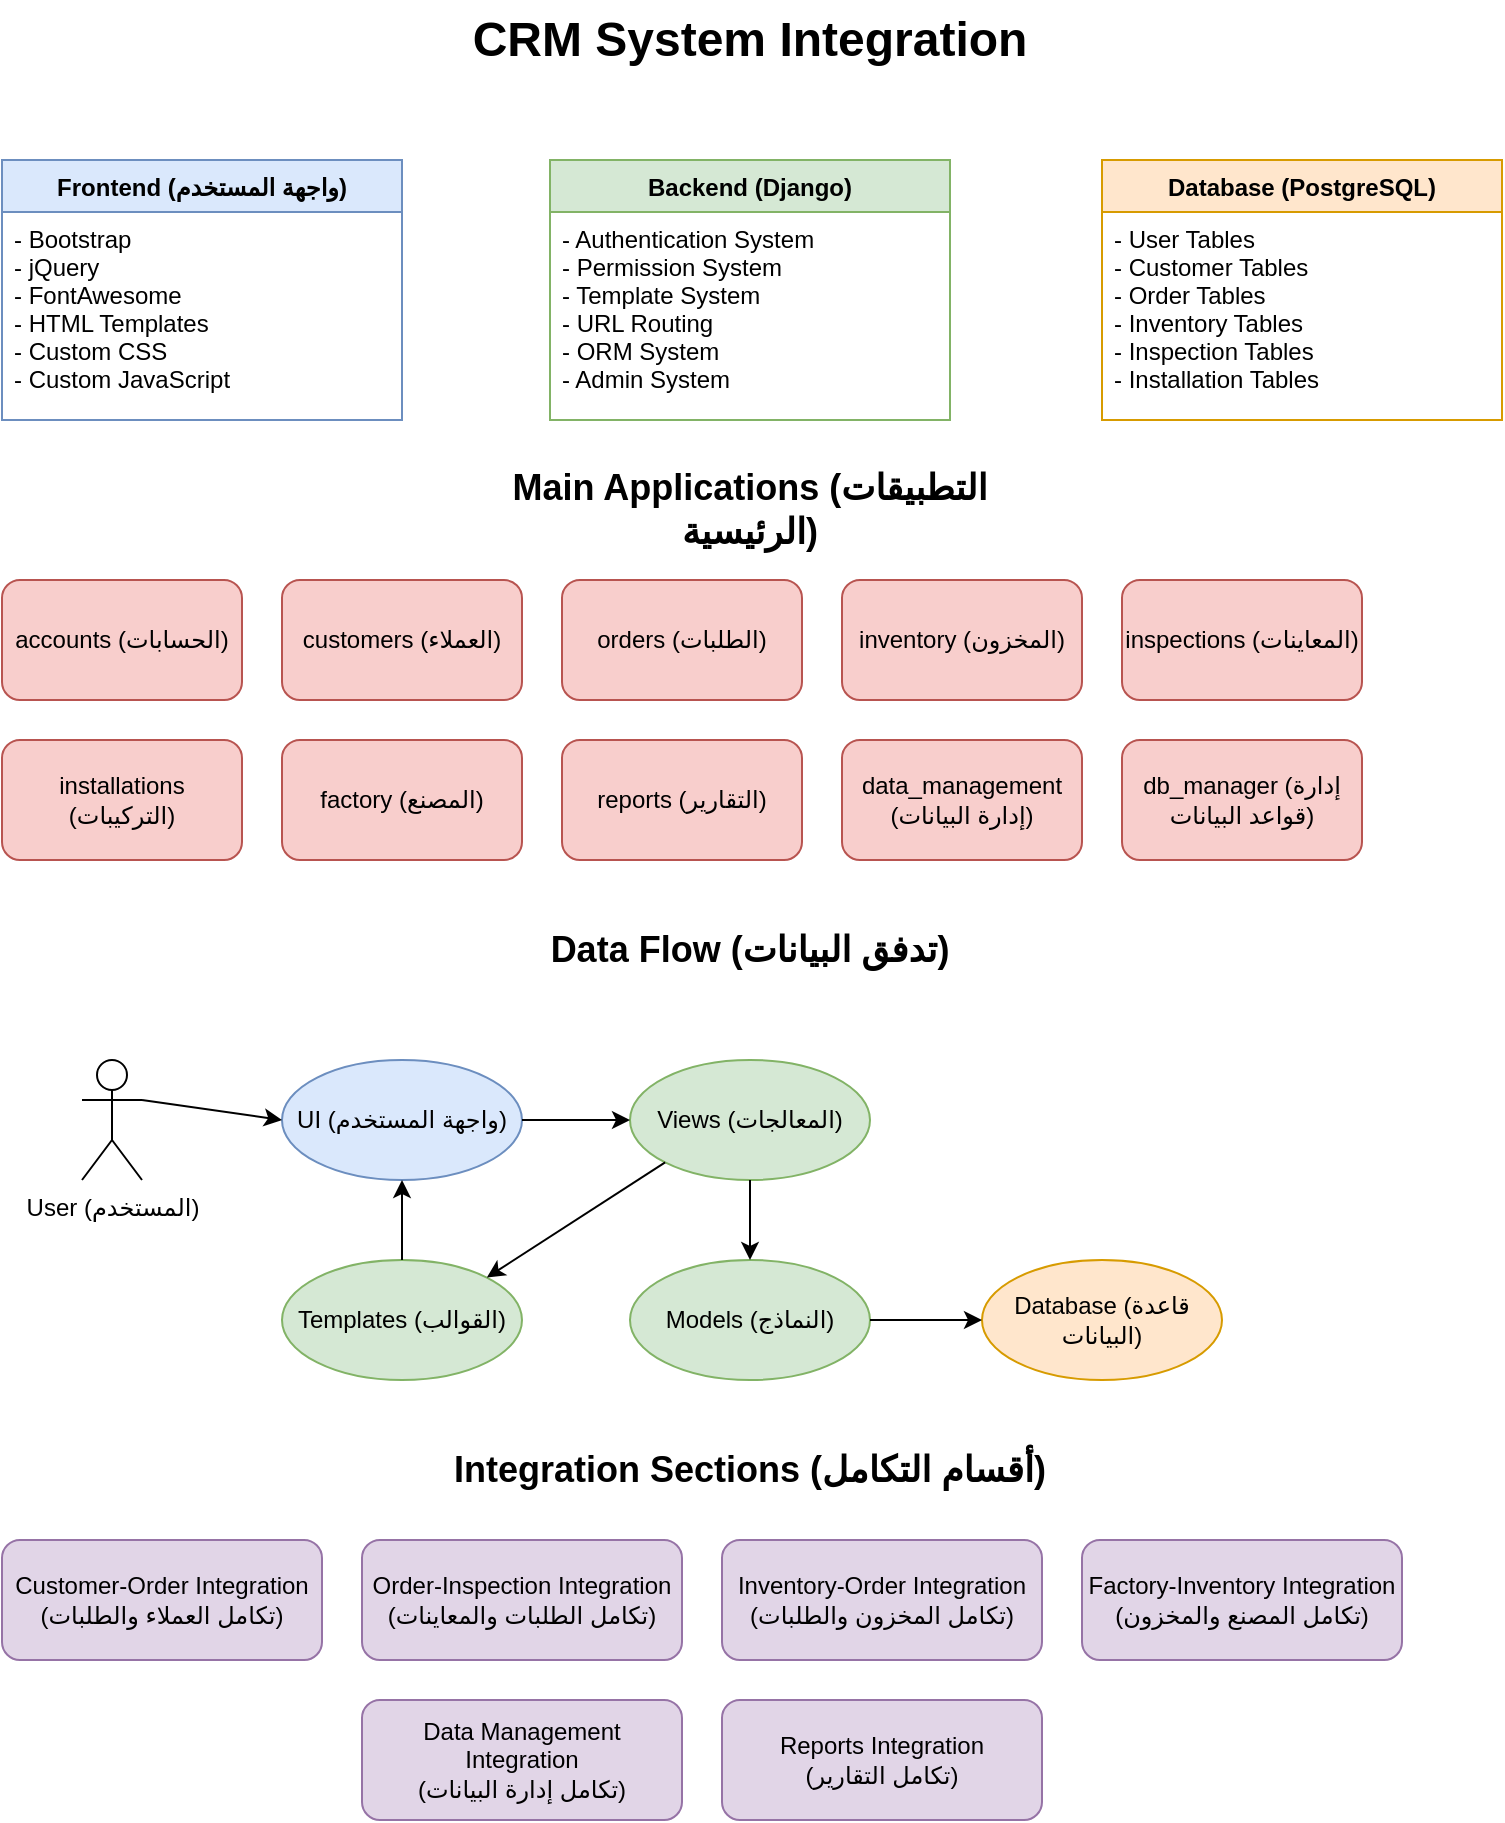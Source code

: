 <mxfile>
    <diagram id="C5RBs43oDa-KdzZeNtuy" name="CRM System Integration">
        <mxGraphModel dx="549" dy="559" grid="1" gridSize="10" guides="1" tooltips="1" connect="1" arrows="1" fold="1" page="1" pageScale="1" pageWidth="827" pageHeight="1169" math="0" shadow="0">
            <root>
                <mxCell id="WIyWlLk6GJQsqaUBKTNV-0"/>
                <mxCell id="WIyWlLk6GJQsqaUBKTNV-1" parent="WIyWlLk6GJQsqaUBKTNV-0"/>
                <mxCell id="main-title" value="CRM System Integration" style="text;html=1;strokeColor=none;fillColor=none;align=center;verticalAlign=middle;whiteSpace=wrap;rounded=0;fontSize=24;fontStyle=1" parent="WIyWlLk6GJQsqaUBKTNV-1" vertex="1">
                    <mxGeometry x="264" y="20" width="300" height="40" as="geometry"/>
                </mxCell>
                <mxCell id="frontend" value="Frontend (واجهة المستخدم)" style="swimlane;fontStyle=1;align=center;verticalAlign=top;childLayout=stackLayout;horizontal=1;startSize=26;horizontalStack=0;resizeParent=1;resizeParentMax=0;resizeLast=0;collapsible=1;marginBottom=0;fillColor=#dae8fc;strokeColor=#6c8ebf;" parent="WIyWlLk6GJQsqaUBKTNV-1" vertex="1">
                    <mxGeometry x="40" y="100" width="200" height="130" as="geometry"/>
                </mxCell>
                <mxCell id="frontend-list" value="- Bootstrap&#xa;- jQuery&#xa;- FontAwesome&#xa;- HTML Templates&#xa;- Custom CSS&#xa;- Custom JavaScript" style="text;strokeColor=none;fillColor=none;align=left;verticalAlign=top;spacingLeft=4;spacingRight=4;overflow=hidden;rotatable=0;points=[[0,0.5],[1,0.5]];portConstraint=eastwest;" parent="frontend" vertex="1">
                    <mxGeometry y="26" width="200" height="104" as="geometry"/>
                </mxCell>
                <mxCell id="backend" value="Backend (Django)" style="swimlane;fontStyle=1;align=center;verticalAlign=top;childLayout=stackLayout;horizontal=1;startSize=26;horizontalStack=0;resizeParent=1;resizeParentMax=0;resizeLast=0;collapsible=1;marginBottom=0;fillColor=#d5e8d4;strokeColor=#82b366;" parent="WIyWlLk6GJQsqaUBKTNV-1" vertex="1">
                    <mxGeometry x="314" y="100" width="200" height="130" as="geometry"/>
                </mxCell>
                <mxCell id="backend-list" value="- Authentication System&#xa;- Permission System&#xa;- Template System&#xa;- URL Routing&#xa;- ORM System&#xa;- Admin System" style="text;strokeColor=none;fillColor=none;align=left;verticalAlign=top;spacingLeft=4;spacingRight=4;overflow=hidden;rotatable=0;points=[[0,0.5],[1,0.5]];portConstraint=eastwest;" parent="backend" vertex="1">
                    <mxGeometry y="26" width="200" height="104" as="geometry"/>
                </mxCell>
                <mxCell id="database" value="Database (PostgreSQL)" style="swimlane;fontStyle=1;align=center;verticalAlign=top;childLayout=stackLayout;horizontal=1;startSize=26;horizontalStack=0;resizeParent=1;resizeParentMax=0;resizeLast=0;collapsible=1;marginBottom=0;fillColor=#ffe6cc;strokeColor=#d79b00;" parent="WIyWlLk6GJQsqaUBKTNV-1" vertex="1">
                    <mxGeometry x="590" y="100" width="200" height="130" as="geometry"/>
                </mxCell>
                <mxCell id="database-list" value="- User Tables&#xa;- Customer Tables&#xa;- Order Tables&#xa;- Inventory Tables&#xa;- Inspection Tables&#xa;- Installation Tables" style="text;strokeColor=none;fillColor=none;align=left;verticalAlign=top;spacingLeft=4;spacingRight=4;overflow=hidden;rotatable=0;points=[[0,0.5],[1,0.5]];portConstraint=eastwest;" parent="database" vertex="1">
                    <mxGeometry y="26" width="200" height="104" as="geometry"/>
                </mxCell>
                <mxCell id="apps-title" value="Main Applications (التطبيقات الرئيسية)" style="text;html=1;strokeColor=none;fillColor=none;align=center;verticalAlign=middle;whiteSpace=wrap;rounded=0;fontSize=18;fontStyle=1" parent="WIyWlLk6GJQsqaUBKTNV-1" vertex="1">
                    <mxGeometry x="264" y="260" width="300" height="30" as="geometry"/>
                </mxCell>
                <mxCell id="accounts" value="accounts (الحسابات)" style="rounded=1;whiteSpace=wrap;html=1;fillColor=#f8cecc;strokeColor=#b85450;" parent="WIyWlLk6GJQsqaUBKTNV-1" vertex="1">
                    <mxGeometry x="40" y="310" width="120" height="60" as="geometry"/>
                </mxCell>
                <mxCell id="customers" value="customers (العملاء)" style="rounded=1;whiteSpace=wrap;html=1;fillColor=#f8cecc;strokeColor=#b85450;" parent="WIyWlLk6GJQsqaUBKTNV-1" vertex="1">
                    <mxGeometry x="180" y="310" width="120" height="60" as="geometry"/>
                </mxCell>
                <mxCell id="orders" value="orders (الطلبات)" style="rounded=1;whiteSpace=wrap;html=1;fillColor=#f8cecc;strokeColor=#b85450;" parent="WIyWlLk6GJQsqaUBKTNV-1" vertex="1">
                    <mxGeometry x="320" y="310" width="120" height="60" as="geometry"/>
                </mxCell>
                <mxCell id="inventory" value="inventory (المخزون)" style="rounded=1;whiteSpace=wrap;html=1;fillColor=#f8cecc;strokeColor=#b85450;" parent="WIyWlLk6GJQsqaUBKTNV-1" vertex="1">
                    <mxGeometry x="460" y="310" width="120" height="60" as="geometry"/>
                </mxCell>
                <mxCell id="inspections" value="inspections (المعاينات)" style="rounded=1;whiteSpace=wrap;html=1;fillColor=#f8cecc;strokeColor=#b85450;" parent="WIyWlLk6GJQsqaUBKTNV-1" vertex="1">
                    <mxGeometry x="600" y="310" width="120" height="60" as="geometry"/>
                </mxCell>
                <mxCell id="installations" value="installations (التركيبات)" style="rounded=1;whiteSpace=wrap;html=1;fillColor=#f8cecc;strokeColor=#b85450;" parent="WIyWlLk6GJQsqaUBKTNV-1" vertex="1">
                    <mxGeometry x="40" y="390" width="120" height="60" as="geometry"/>
                </mxCell>
                <mxCell id="factory" value="factory (المصنع)" style="rounded=1;whiteSpace=wrap;html=1;fillColor=#f8cecc;strokeColor=#b85450;" parent="WIyWlLk6GJQsqaUBKTNV-1" vertex="1">
                    <mxGeometry x="180" y="390" width="120" height="60" as="geometry"/>
                </mxCell>
                <mxCell id="reports" value="reports (التقارير)" style="rounded=1;whiteSpace=wrap;html=1;fillColor=#f8cecc;strokeColor=#b85450;" parent="WIyWlLk6GJQsqaUBKTNV-1" vertex="1">
                    <mxGeometry x="320" y="390" width="120" height="60" as="geometry"/>
                </mxCell>
                <mxCell id="data_management" value="data_management (إدارة البيانات)" style="rounded=1;whiteSpace=wrap;html=1;fillColor=#f8cecc;strokeColor=#b85450;" parent="WIyWlLk6GJQsqaUBKTNV-1" vertex="1">
                    <mxGeometry x="460" y="390" width="120" height="60" as="geometry"/>
                </mxCell>
                <mxCell id="db_manager" value="db_manager (إدارة قواعد البيانات)" style="rounded=1;whiteSpace=wrap;html=1;fillColor=#f8cecc;strokeColor=#b85450;" parent="WIyWlLk6GJQsqaUBKTNV-1" vertex="1">
                    <mxGeometry x="600" y="390" width="120" height="60" as="geometry"/>
                </mxCell>
                <mxCell id="dataflow-title" value="Data Flow (تدفق البيانات)" style="text;html=1;strokeColor=none;fillColor=none;align=center;verticalAlign=middle;whiteSpace=wrap;rounded=0;fontSize=18;fontStyle=1" parent="WIyWlLk6GJQsqaUBKTNV-1" vertex="1">
                    <mxGeometry x="264" y="480" width="300" height="30" as="geometry"/>
                </mxCell>
                <mxCell id="user" value="User (المستخدم)" style="shape=umlActor;verticalLabelPosition=bottom;verticalAlign=top;html=1;outlineConnect=0;" parent="WIyWlLk6GJQsqaUBKTNV-1" vertex="1">
                    <mxGeometry x="80" y="550" width="30" height="60" as="geometry"/>
                </mxCell>
                <mxCell id="ui" value="UI (واجهة المستخدم)" style="ellipse;whiteSpace=wrap;html=1;fillColor=#dae8fc;strokeColor=#6c8ebf;" parent="WIyWlLk6GJQsqaUBKTNV-1" vertex="1">
                    <mxGeometry x="180" y="550" width="120" height="60" as="geometry"/>
                </mxCell>
                <mxCell id="views" value="Views (المعالجات)" style="ellipse;whiteSpace=wrap;html=1;fillColor=#d5e8d4;strokeColor=#82b366;" parent="WIyWlLk6GJQsqaUBKTNV-1" vertex="1">
                    <mxGeometry x="354" y="550" width="120" height="60" as="geometry"/>
                </mxCell>
                <mxCell id="models" value="Models (النماذج)" style="ellipse;whiteSpace=wrap;html=1;fillColor=#d5e8d4;strokeColor=#82b366;" parent="WIyWlLk6GJQsqaUBKTNV-1" vertex="1">
                    <mxGeometry x="354" y="650" width="120" height="60" as="geometry"/>
                </mxCell>
                <mxCell id="templates" value="Templates (القوالب)" style="ellipse;whiteSpace=wrap;html=1;fillColor=#d5e8d4;strokeColor=#82b366;" parent="WIyWlLk6GJQsqaUBKTNV-1" vertex="1">
                    <mxGeometry x="180" y="650" width="120" height="60" as="geometry"/>
                </mxCell>
                <mxCell id="db" value="Database (قاعدة البيانات)" style="ellipse;whiteSpace=wrap;html=1;fillColor=#ffe6cc;strokeColor=#d79b00;" parent="WIyWlLk6GJQsqaUBKTNV-1" vertex="1">
                    <mxGeometry x="530" y="650" width="120" height="60" as="geometry"/>
                </mxCell>
                <mxCell id="user-ui" value="" style="endArrow=classic;html=1;exitX=1;exitY=0.333;exitDx=0;exitDy=0;exitPerimeter=0;entryX=0;entryY=0.5;entryDx=0;entryDy=0;" parent="WIyWlLk6GJQsqaUBKTNV-1" source="user" target="ui" edge="1">
                    <mxGeometry width="50" height="50" relative="1" as="geometry">
                        <mxPoint x="390" y="620" as="sourcePoint"/>
                        <mxPoint x="440" y="570" as="targetPoint"/>
                    </mxGeometry>
                </mxCell>
                <mxCell id="ui-views" value="" style="endArrow=classic;html=1;exitX=1;exitY=0.5;exitDx=0;exitDy=0;entryX=0;entryY=0.5;entryDx=0;entryDy=0;" parent="WIyWlLk6GJQsqaUBKTNV-1" source="ui" target="views" edge="1">
                    <mxGeometry width="50" height="50" relative="1" as="geometry">
                        <mxPoint x="390" y="620" as="sourcePoint"/>
                        <mxPoint x="440" y="570" as="targetPoint"/>
                    </mxGeometry>
                </mxCell>
                <mxCell id="views-models" value="" style="endArrow=classic;html=1;exitX=0.5;exitY=1;exitDx=0;exitDy=0;entryX=0.5;entryY=0;entryDx=0;entryDy=0;" parent="WIyWlLk6GJQsqaUBKTNV-1" source="views" target="models" edge="1">
                    <mxGeometry width="50" height="50" relative="1" as="geometry">
                        <mxPoint x="390" y="620" as="sourcePoint"/>
                        <mxPoint x="440" y="570" as="targetPoint"/>
                    </mxGeometry>
                </mxCell>
                <mxCell id="models-db" value="" style="endArrow=classic;html=1;exitX=1;exitY=0.5;exitDx=0;exitDy=0;entryX=0;entryY=0.5;entryDx=0;entryDy=0;" parent="WIyWlLk6GJQsqaUBKTNV-1" source="models" target="db" edge="1">
                    <mxGeometry width="50" height="50" relative="1" as="geometry">
                        <mxPoint x="390" y="620" as="sourcePoint"/>
                        <mxPoint x="440" y="570" as="targetPoint"/>
                    </mxGeometry>
                </mxCell>
                <mxCell id="views-templates" value="" style="endArrow=classic;html=1;exitX=0;exitY=1;exitDx=0;exitDy=0;entryX=1;entryY=0;entryDx=0;entryDy=0;" parent="WIyWlLk6GJQsqaUBKTNV-1" source="views" target="templates" edge="1">
                    <mxGeometry width="50" height="50" relative="1" as="geometry">
                        <mxPoint x="390" y="620" as="sourcePoint"/>
                        <mxPoint x="440" y="570" as="targetPoint"/>
                    </mxGeometry>
                </mxCell>
                <mxCell id="templates-ui" value="" style="endArrow=classic;html=1;exitX=0.5;exitY=0;exitDx=0;exitDy=0;entryX=0.5;entryY=1;entryDx=0;entryDy=0;" parent="WIyWlLk6GJQsqaUBKTNV-1" source="templates" target="ui" edge="1">
                    <mxGeometry width="50" height="50" relative="1" as="geometry">
                        <mxPoint x="390" y="620" as="sourcePoint"/>
                        <mxPoint x="440" y="570" as="targetPoint"/>
                    </mxGeometry>
                </mxCell>
                <mxCell id="integration-title" value="Integration Sections (أقسام التكامل)" style="text;html=1;strokeColor=none;fillColor=none;align=center;verticalAlign=middle;whiteSpace=wrap;rounded=0;fontSize=18;fontStyle=1" parent="WIyWlLk6GJQsqaUBKTNV-1" vertex="1">
                    <mxGeometry x="264" y="740" width="300" height="30" as="geometry"/>
                </mxCell>
                <mxCell id="customer-order" value="Customer-Order Integration&#xa;(تكامل العملاء والطلبات)" style="rounded=1;whiteSpace=wrap;html=1;fillColor=#e1d5e7;strokeColor=#9673a6;" parent="WIyWlLk6GJQsqaUBKTNV-1" vertex="1">
                    <mxGeometry x="40" y="790" width="160" height="60" as="geometry"/>
                </mxCell>
                <mxCell id="order-inspection" value="Order-Inspection Integration&#xa;(تكامل الطلبات والمعاينات)" style="rounded=1;whiteSpace=wrap;html=1;fillColor=#e1d5e7;strokeColor=#9673a6;" parent="WIyWlLk6GJQsqaUBKTNV-1" vertex="1">
                    <mxGeometry x="220" y="790" width="160" height="60" as="geometry"/>
                </mxCell>
                <mxCell id="inventory-order" value="Inventory-Order Integration&#xa;(تكامل المخزون والطلبات)" style="rounded=1;whiteSpace=wrap;html=1;fillColor=#e1d5e7;strokeColor=#9673a6;" parent="WIyWlLk6GJQsqaUBKTNV-1" vertex="1">
                    <mxGeometry x="400" y="790" width="160" height="60" as="geometry"/>
                </mxCell>
                <mxCell id="factory-inventory" value="Factory-Inventory Integration&#xa;(تكامل المصنع والمخزون)" style="rounded=1;whiteSpace=wrap;html=1;fillColor=#e1d5e7;strokeColor=#9673a6;" parent="WIyWlLk6GJQsqaUBKTNV-1" vertex="1">
                    <mxGeometry x="580" y="790" width="160" height="60" as="geometry"/>
                </mxCell>
                <mxCell id="data-management-integration" value="Data Management Integration&#xa;(تكامل إدارة البيانات)" style="rounded=1;whiteSpace=wrap;html=1;fillColor=#e1d5e7;strokeColor=#9673a6;" parent="WIyWlLk6GJQsqaUBKTNV-1" vertex="1">
                    <mxGeometry x="220" y="870" width="160" height="60" as="geometry"/>
                </mxCell>
                <mxCell id="reports-integration" value="Reports Integration&#xa;(تكامل التقارير)" style="rounded=1;whiteSpace=wrap;html=1;fillColor=#e1d5e7;strokeColor=#9673a6;" parent="WIyWlLk6GJQsqaUBKTNV-1" vertex="1">
                    <mxGeometry x="400" y="870" width="160" height="60" as="geometry"/>
                </mxCell>
            </root>
        </mxGraphModel>
    </diagram>
</mxfile>